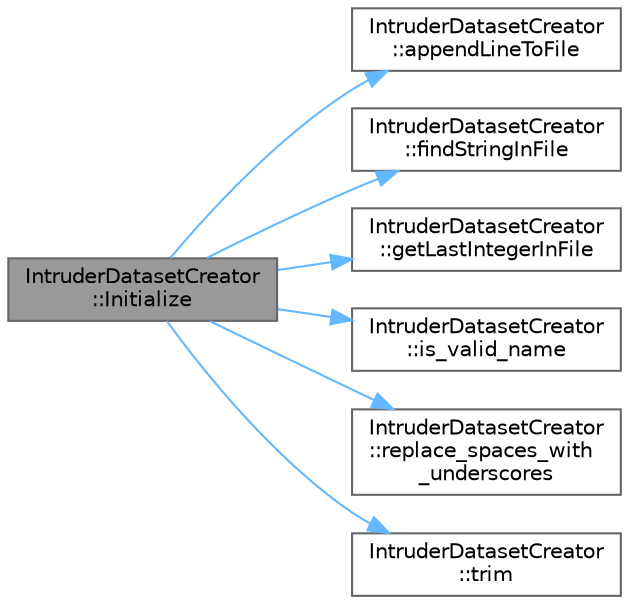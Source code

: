 digraph "IntruderDatasetCreator::Initialize"
{
 // LATEX_PDF_SIZE
  bgcolor="transparent";
  edge [fontname=Helvetica,fontsize=10,labelfontname=Helvetica,labelfontsize=10];
  node [fontname=Helvetica,fontsize=10,shape=box,height=0.2,width=0.4];
  rankdir="LR";
  Node1 [label="IntruderDatasetCreator\l::Initialize",height=0.2,width=0.4,color="gray40", fillcolor="grey60", style="filled", fontcolor="black",tooltip=" "];
  Node1 -> Node2 [color="steelblue1",style="solid"];
  Node2 [label="IntruderDatasetCreator\l::appendLineToFile",height=0.2,width=0.4,color="grey40", fillcolor="white", style="filled",URL="$class_intruder_dataset_creator.html#a699ae5e742ed3212b3172b4369f6f0e9",tooltip=" "];
  Node1 -> Node3 [color="steelblue1",style="solid"];
  Node3 [label="IntruderDatasetCreator\l::findStringInFile",height=0.2,width=0.4,color="grey40", fillcolor="white", style="filled",URL="$class_intruder_dataset_creator.html#a73e5387e5dfa8223ea253ac17352ea07",tooltip=" "];
  Node1 -> Node4 [color="steelblue1",style="solid"];
  Node4 [label="IntruderDatasetCreator\l::getLastIntegerInFile",height=0.2,width=0.4,color="grey40", fillcolor="white", style="filled",URL="$class_intruder_dataset_creator.html#a7eb468d36cfbef516594a453b516de35",tooltip=" "];
  Node1 -> Node5 [color="steelblue1",style="solid"];
  Node5 [label="IntruderDatasetCreator\l::is_valid_name",height=0.2,width=0.4,color="grey40", fillcolor="white", style="filled",URL="$class_intruder_dataset_creator.html#ad4ff1abe5a7d08e7f119d76bc3d10162",tooltip=" "];
  Node1 -> Node6 [color="steelblue1",style="solid"];
  Node6 [label="IntruderDatasetCreator\l::replace_spaces_with\l_underscores",height=0.2,width=0.4,color="grey40", fillcolor="white", style="filled",URL="$class_intruder_dataset_creator.html#a96b37cbd8c72a17879fd0fbc849589fb",tooltip=" "];
  Node1 -> Node7 [color="steelblue1",style="solid"];
  Node7 [label="IntruderDatasetCreator\l::trim",height=0.2,width=0.4,color="grey40", fillcolor="white", style="filled",URL="$class_intruder_dataset_creator.html#ac5acff14ff6ccb3f26c0af29c53bb611",tooltip=" "];
}
